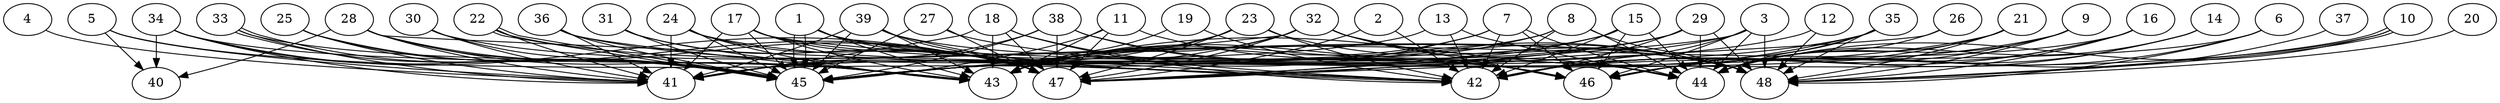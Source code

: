 // DAG (tier=3-complex, mode=data, n=48, ccr=0.527, fat=0.832, density=0.675, regular=0.259, jump=0.264, mindata=4194304, maxdata=33554432)
// DAG automatically generated by daggen at Sun Aug 24 16:33:35 2025
// /home/ermia/Project/Environments/daggen/bin/daggen --dot --ccr 0.527 --fat 0.832 --regular 0.259 --density 0.675 --jump 0.264 --mindata 4194304 --maxdata 33554432 -n 48 
digraph G {
  1 [size="26338630994984920", alpha="0.14", expect_size="13169315497492460"]
  1 -> 42 [size ="428606731845632"]
  1 -> 43 [size ="428606731845632"]
  1 -> 45 [size ="428606731845632"]
  1 -> 45 [size ="428606731845632"]
  1 -> 46 [size ="428606731845632"]
  1 -> 47 [size ="428606731845632"]
  2 [size="299665430627221504000", alpha="0.01", expect_size="149832715313610752000"]
  2 -> 42 [size ="358245780684800"]
  2 -> 47 [size ="358245780684800"]
  3 [size="3766311498282136764416", alpha="0.19", expect_size="1883155749141068382208"]
  3 -> 41 [size ="1936574212210688"]
  3 -> 42 [size ="1936574212210688"]
  3 -> 44 [size ="1936574212210688"]
  3 -> 46 [size ="1936574212210688"]
  3 -> 47 [size ="1936574212210688"]
  3 -> 48 [size ="1936574212210688"]
  4 [size="13093818977217507328", alpha="0.08", expect_size="6546909488608753664"]
  4 -> 41 [size ="4520924728524800"]
  5 [size="84598043739603075072", alpha="0.17", expect_size="42299021869801537536"]
  5 -> 40 [size ="154168933220352"]
  5 -> 41 [size ="154168933220352"]
  5 -> 42 [size ="154168933220352"]
  6 [size="37386002885884862529536", alpha="0.15", expect_size="18693001442942431264768"]
  6 -> 42 [size ="8944636110307328"]
  6 -> 46 [size ="8944636110307328"]
  6 -> 48 [size ="8944636110307328"]
  7 [size="3358825906176000000000", alpha="0.16", expect_size="1679412953088000000000"]
  7 -> 42 [size ="1794244608000000"]
  7 -> 43 [size ="1794244608000000"]
  7 -> 44 [size ="1794244608000000"]
  7 -> 45 [size ="1794244608000000"]
  7 -> 46 [size ="1794244608000000"]
  8 [size="804647807141943168", alpha="0.06", expect_size="402323903570971584"]
  8 -> 42 [size ="700014447820800"]
  8 -> 43 [size ="700014447820800"]
  8 -> 44 [size ="700014447820800"]
  8 -> 45 [size ="700014447820800"]
  8 -> 48 [size ="700014447820800"]
  9 [size="1591633164717409697792", alpha="0.07", expect_size="795816582358704848896"]
  9 -> 42 [size ="1090566049759232"]
  9 -> 44 [size ="1090566049759232"]
  9 -> 45 [size ="1090566049759232"]
  9 -> 48 [size ="1090566049759232"]
  10 [size="179672574125398144", alpha="0.19", expect_size="89836287062699072"]
  10 -> 44 [size ="3579516752494592"]
  10 -> 47 [size ="3579516752494592"]
  10 -> 48 [size ="3579516752494592"]
  10 -> 48 [size ="3579516752494592"]
  11 [size="14590661889901490864128", alpha="0.07", expect_size="7295330944950745432064"]
  11 -> 43 [size ="4776832167575552"]
  11 -> 45 [size ="4776832167575552"]
  11 -> 47 [size ="4776832167575552"]
  11 -> 48 [size ="4776832167575552"]
  12 [size="20581525126647948", alpha="0.04", expect_size="10290762563323974"]
  12 -> 45 [size ="737280000000000"]
  12 -> 48 [size ="737280000000000"]
  13 [size="17574986381228822528", alpha="0.17", expect_size="8787493190614411264"]
  13 -> 41 [size ="7154422438166528"]
  13 -> 42 [size ="7154422438166528"]
  13 -> 44 [size ="7154422438166528"]
  14 [size="3315606253400355766272", alpha="0.15", expect_size="1657803126700177883136"]
  14 -> 42 [size ="1778819794993152"]
  14 -> 44 [size ="1778819794993152"]
  14 -> 46 [size ="1778819794993152"]
  15 [size="37485698841135743500288", alpha="0.03", expect_size="18742849420567871750144"]
  15 -> 42 [size ="8960530618253312"]
  15 -> 43 [size ="8960530618253312"]
  15 -> 44 [size ="8960530618253312"]
  15 -> 46 [size ="8960530618253312"]
  15 -> 47 [size ="8960530618253312"]
  16 [size="3296470372277126144", alpha="0.11", expect_size="1648235186138563072"]
  16 -> 42 [size ="1423351121707008"]
  16 -> 43 [size ="1423351121707008"]
  16 -> 46 [size ="1423351121707008"]
  16 -> 48 [size ="1423351121707008"]
  17 [size="13159179110608001024", alpha="0.10", expect_size="6579589555304000512"]
  17 -> 41 [size ="8051053769523200"]
  17 -> 42 [size ="8051053769523200"]
  17 -> 43 [size ="8051053769523200"]
  17 -> 45 [size ="8051053769523200"]
  17 -> 46 [size ="8051053769523200"]
  17 -> 47 [size ="8051053769523200"]
  18 [size="986658178480631447552", alpha="0.18", expect_size="493329089240315723776"]
  18 -> 41 [size ="792868444700672"]
  18 -> 42 [size ="792868444700672"]
  18 -> 43 [size ="792868444700672"]
  18 -> 46 [size ="792868444700672"]
  18 -> 47 [size ="792868444700672"]
  19 [size="4851306689104677888", alpha="0.15", expect_size="2425653344552338944"]
  19 -> 42 [size ="3435777912471552"]
  19 -> 43 [size ="3435777912471552"]
  20 [size="2264353049986419200", alpha="0.12", expect_size="1132176524993209600"]
  20 -> 48 [size ="5271860635762688"]
  21 [size="18213567906251502780416", alpha="0.02", expect_size="9106783953125751390208"]
  21 -> 42 [size ="5538004953202688"]
  21 -> 44 [size ="5538004953202688"]
  21 -> 45 [size ="5538004953202688"]
  21 -> 48 [size ="5538004953202688"]
  22 [size="4901439328573928448", alpha="0.18", expect_size="2450719664286964224"]
  22 -> 41 [size ="7538678297526272"]
  22 -> 45 [size ="7538678297526272"]
  22 -> 45 [size ="7538678297526272"]
  22 -> 48 [size ="7538678297526272"]
  23 [size="370032415968533151744", alpha="0.08", expect_size="185016207984266575872"]
  23 -> 41 [size ="412334652653568"]
  23 -> 42 [size ="412334652653568"]
  23 -> 43 [size ="412334652653568"]
  23 -> 47 [size ="412334652653568"]
  23 -> 48 [size ="412334652653568"]
  24 [size="931622387202675968", alpha="0.01", expect_size="465811193601337984"]
  24 -> 41 [size ="540096969310208"]
  24 -> 43 [size ="540096969310208"]
  24 -> 44 [size ="540096969310208"]
  24 -> 45 [size ="540096969310208"]
  24 -> 47 [size ="540096969310208"]
  25 [size="34917866495382300655616", alpha="0.03", expect_size="17458933247691150327808"]
  25 -> 41 [size ="8546503085785088"]
  25 -> 45 [size ="8546503085785088"]
  25 -> 47 [size ="8546503085785088"]
  26 [size="8408445637469661", alpha="0.15", expect_size="4204222818734830"]
  26 -> 44 [size ="705542674710528"]
  26 -> 47 [size ="705542674710528"]
  27 [size="58502122259406176", alpha="0.04", expect_size="29251061129703088"]
  27 -> 42 [size ="2389636622057472"]
  27 -> 45 [size ="2389636622057472"]
  27 -> 47 [size ="2389636622057472"]
  28 [size="2102148767642465024", alpha="0.01", expect_size="1051074383821232512"]
  28 -> 40 [size ="1397030597427200"]
  28 -> 41 [size ="1397030597427200"]
  28 -> 42 [size ="1397030597427200"]
  28 -> 43 [size ="1397030597427200"]
  28 -> 45 [size ="1397030597427200"]
  28 -> 47 [size ="1397030597427200"]
  29 [size="45313604409284464", alpha="0.06", expect_size="22656802204642232"]
  29 -> 41 [size ="1991251268206592"]
  29 -> 42 [size ="1991251268206592"]
  29 -> 44 [size ="1991251268206592"]
  29 -> 47 [size ="1991251268206592"]
  29 -> 48 [size ="1991251268206592"]
  30 [size="782153205795805440", alpha="0.09", expect_size="391076602897902720"]
  30 -> 41 [size ="1702694561513472"]
  30 -> 45 [size ="1702694561513472"]
  30 -> 48 [size ="1702694561513472"]
  31 [size="4900968938025074556928", alpha="0.11", expect_size="2450484469012537278464"]
  31 -> 43 [size ="2308224007012352"]
  31 -> 45 [size ="2308224007012352"]
  31 -> 47 [size ="2308224007012352"]
  32 [size="16720092864101730304", alpha="0.15", expect_size="8360046432050865152"]
  32 -> 41 [size ="6093571287416832"]
  32 -> 43 [size ="6093571287416832"]
  32 -> 44 [size ="6093571287416832"]
  32 -> 45 [size ="6093571287416832"]
  32 -> 46 [size ="6093571287416832"]
  32 -> 47 [size ="6093571287416832"]
  32 -> 48 [size ="6093571287416832"]
  33 [size="5557788105542529024", alpha="0.18", expect_size="2778894052771264512"]
  33 -> 41 [size ="5300921147850752"]
  33 -> 43 [size ="5300921147850752"]
  33 -> 45 [size ="5300921147850752"]
  33 -> 45 [size ="5300921147850752"]
  34 [size="4182448292972160000", alpha="0.15", expect_size="2091224146486080000"]
  34 -> 40 [size ="1397680202842112"]
  34 -> 41 [size ="1397680202842112"]
  34 -> 43 [size ="1397680202842112"]
  34 -> 45 [size ="1397680202842112"]
  34 -> 47 [size ="1397680202842112"]
  35 [size="1925402210602871422976", alpha="0.12", expect_size="962701105301435711488"]
  35 -> 43 [size ="1238143449694208"]
  35 -> 44 [size ="1238143449694208"]
  35 -> 45 [size ="1238143449694208"]
  35 -> 46 [size ="1238143449694208"]
  35 -> 48 [size ="1238143449694208"]
  36 [size="8906857317757897146368", alpha="0.19", expect_size="4453428658878948573184"]
  36 -> 41 [size ="3437475808673792"]
  36 -> 43 [size ="3437475808673792"]
  36 -> 44 [size ="3437475808673792"]
  36 -> 45 [size ="3437475808673792"]
  37 [size="35684804862238600986624", alpha="0.07", expect_size="17842402431119300493312"]
  37 -> 46 [size ="8671193368363008"]
  38 [size="11392891583979343872", alpha="0.06", expect_size="5696445791989671936"]
  38 -> 41 [size ="6895174890291200"]
  38 -> 45 [size ="6895174890291200"]
  38 -> 46 [size ="6895174890291200"]
  38 -> 47 [size ="6895174890291200"]
  38 -> 48 [size ="6895174890291200"]
  39 [size="11350975461466810368", alpha="0.10", expect_size="5675487730733405184"]
  39 -> 41 [size ="5150595589603328"]
  39 -> 43 [size ="5150595589603328"]
  39 -> 44 [size ="5150595589603328"]
  39 -> 45 [size ="5150595589603328"]
  39 -> 46 [size ="5150595589603328"]
  39 -> 47 [size ="5150595589603328"]
  40 [size="6893783946670473478144", alpha="0.05", expect_size="3446891973335236739072"]
  41 [size="18035517380146233344000", alpha="0.01", expect_size="9017758690073116672000"]
  42 [size="1083434520436277248000", alpha="0.10", expect_size="541717260218138624000"]
  43 [size="399860585362331392", alpha="0.10", expect_size="199930292681165696"]
  44 [size="5445593051188464451584", alpha="0.09", expect_size="2722796525594232225792"]
  45 [size="160097269591207968", alpha="0.08", expect_size="80048634795603984"]
  46 [size="1195786645136935424", alpha="0.18", expect_size="597893322568467712"]
  47 [size="34717647670182088", alpha="0.14", expect_size="17358823835091044"]
  48 [size="16136898388328492", alpha="0.17", expect_size="8068449194164246"]
}